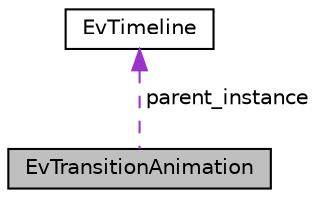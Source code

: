 digraph "EvTransitionAnimation"
{
  edge [fontname="Helvetica",fontsize="10",labelfontname="Helvetica",labelfontsize="10"];
  node [fontname="Helvetica",fontsize="10",shape=record];
  Node1 [label="EvTransitionAnimation",height=0.2,width=0.4,color="black", fillcolor="grey75", style="filled" fontcolor="black"];
  Node2 -> Node1 [dir="back",color="darkorchid3",fontsize="10",style="dashed",label=" parent_instance" ,fontname="Helvetica"];
  Node2 [label="EvTimeline",height=0.2,width=0.4,color="black", fillcolor="white", style="filled",URL="$d1/ded/structEvTimeline.html"];
}

